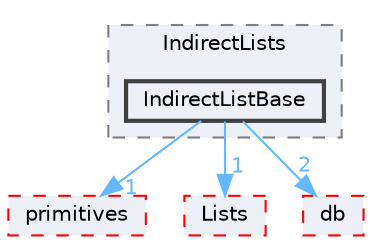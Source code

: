 digraph "src/OpenFOAM/containers/IndirectLists/IndirectListBase"
{
 // LATEX_PDF_SIZE
  bgcolor="transparent";
  edge [fontname=Helvetica,fontsize=10,labelfontname=Helvetica,labelfontsize=10];
  node [fontname=Helvetica,fontsize=10,shape=box,height=0.2,width=0.4];
  compound=true
  subgraph clusterdir_f1bdd3e1864452c4a43cb0467c28790d {
    graph [ bgcolor="#edf0f7", pencolor="grey50", label="IndirectLists", fontname=Helvetica,fontsize=10 style="filled,dashed", URL="dir_f1bdd3e1864452c4a43cb0467c28790d.html",tooltip=""]
  dir_b6d864aa83b143921cd56344048f098a [label="IndirectListBase", fillcolor="#edf0f7", color="grey25", style="filled,bold", URL="dir_b6d864aa83b143921cd56344048f098a.html",tooltip=""];
  }
  dir_3e50f45338116b169052b428016851aa [label="primitives", fillcolor="#edf0f7", color="red", style="filled,dashed", URL="dir_3e50f45338116b169052b428016851aa.html",tooltip=""];
  dir_f87fe3b02e96c330e8a853ff310f1666 [label="Lists", fillcolor="#edf0f7", color="red", style="filled,dashed", URL="dir_f87fe3b02e96c330e8a853ff310f1666.html",tooltip=""];
  dir_63c634f7a7cfd679ac26c67fb30fc32f [label="db", fillcolor="#edf0f7", color="red", style="filled,dashed", URL="dir_63c634f7a7cfd679ac26c67fb30fc32f.html",tooltip=""];
  dir_b6d864aa83b143921cd56344048f098a->dir_3e50f45338116b169052b428016851aa [headlabel="1", labeldistance=1.5 headhref="dir_001839_003069.html" href="dir_001839_003069.html" color="steelblue1" fontcolor="steelblue1"];
  dir_b6d864aa83b143921cd56344048f098a->dir_63c634f7a7cfd679ac26c67fb30fc32f [headlabel="2", labeldistance=1.5 headhref="dir_001839_000817.html" href="dir_001839_000817.html" color="steelblue1" fontcolor="steelblue1"];
  dir_b6d864aa83b143921cd56344048f098a->dir_f87fe3b02e96c330e8a853ff310f1666 [headlabel="1", labeldistance=1.5 headhref="dir_001839_002237.html" href="dir_001839_002237.html" color="steelblue1" fontcolor="steelblue1"];
}
